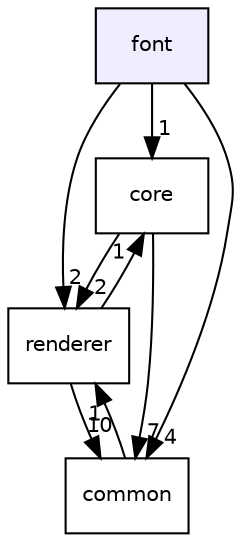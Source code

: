 digraph "font" {
  compound=true
  node [ fontsize="10", fontname="Helvetica"];
  edge [ labelfontsize="10", labelfontname="Helvetica"];
  dir_e6c54268d011365494e6c4da02774db2 [shape=box, label="font", style="filled", fillcolor="#eeeeff", pencolor="black", URL="dir_e6c54268d011365494e6c4da02774db2.html"];
  dir_4270bfced15e0e73154b13468c7c9ad9 [shape=box label="core" URL="dir_4270bfced15e0e73154b13468c7c9ad9.html"];
  dir_d10aa5f1e26260a914a037377583e9a7 [shape=box label="renderer" URL="dir_d10aa5f1e26260a914a037377583e9a7.html"];
  dir_bdd9a5d540de89e9fe90efdfc6973a4f [shape=box label="common" URL="dir_bdd9a5d540de89e9fe90efdfc6973a4f.html"];
  dir_e6c54268d011365494e6c4da02774db2->dir_4270bfced15e0e73154b13468c7c9ad9 [headlabel="1", labeldistance=1.5 headhref="dir_000003_000001.html"];
  dir_e6c54268d011365494e6c4da02774db2->dir_d10aa5f1e26260a914a037377583e9a7 [headlabel="2", labeldistance=1.5 headhref="dir_000003_000007.html"];
  dir_e6c54268d011365494e6c4da02774db2->dir_bdd9a5d540de89e9fe90efdfc6973a4f [headlabel="4", labeldistance=1.5 headhref="dir_000003_000000.html"];
  dir_4270bfced15e0e73154b13468c7c9ad9->dir_d10aa5f1e26260a914a037377583e9a7 [headlabel="2", labeldistance=1.5 headhref="dir_000001_000007.html"];
  dir_4270bfced15e0e73154b13468c7c9ad9->dir_bdd9a5d540de89e9fe90efdfc6973a4f [headlabel="7", labeldistance=1.5 headhref="dir_000001_000000.html"];
  dir_d10aa5f1e26260a914a037377583e9a7->dir_4270bfced15e0e73154b13468c7c9ad9 [headlabel="1", labeldistance=1.5 headhref="dir_000007_000001.html"];
  dir_d10aa5f1e26260a914a037377583e9a7->dir_bdd9a5d540de89e9fe90efdfc6973a4f [headlabel="10", labeldistance=1.5 headhref="dir_000007_000000.html"];
  dir_bdd9a5d540de89e9fe90efdfc6973a4f->dir_d10aa5f1e26260a914a037377583e9a7 [headlabel="1", labeldistance=1.5 headhref="dir_000000_000007.html"];
}
